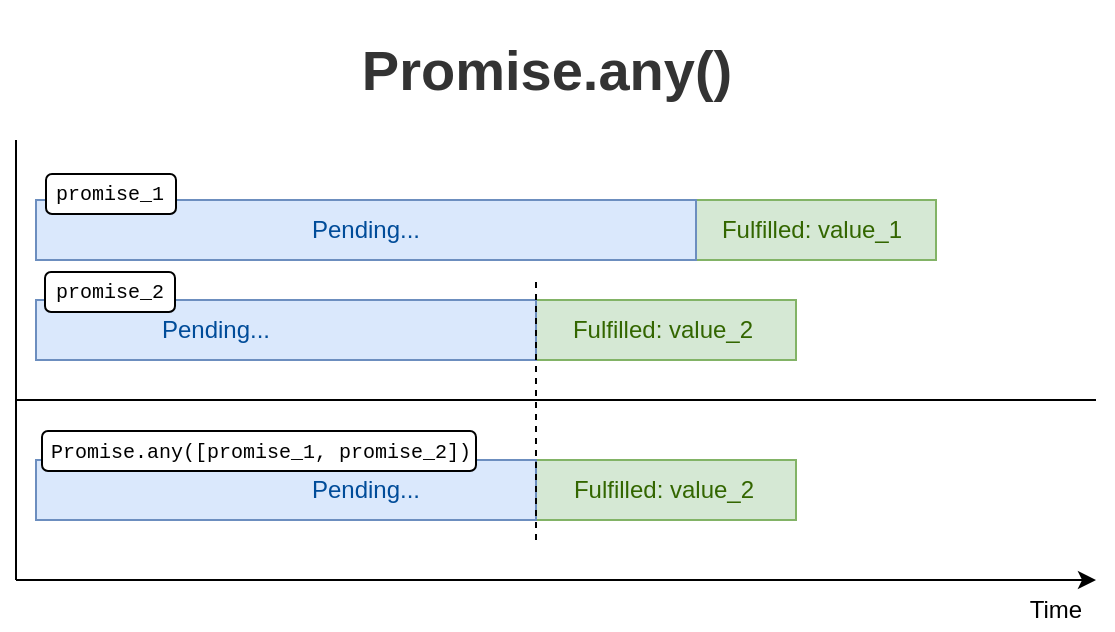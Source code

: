 <mxfile version="14.6.13" type="device" pages="3"><diagram id="idhxigilsuWetFB2cpPl" name="At least one promise fulfilled"><mxGraphModel dx="1102" dy="947" grid="1" gridSize="10" guides="1" tooltips="1" connect="1" arrows="1" fold="1" page="0" pageScale="1" pageWidth="827" pageHeight="1169" math="0" shadow="0"><root><mxCell id="0"/><mxCell id="1" parent="0"/><mxCell id="N8z0Ye5YrI288PrtkeDU-1" value="" style="rounded=0;whiteSpace=wrap;html=1;fillColor=#d5e8d4;strokeColor=#82b366;" parent="1" vertex="1"><mxGeometry x="70" y="370" width="450" height="30" as="geometry"/></mxCell><mxCell id="N8z0Ye5YrI288PrtkeDU-2" value="" style="rounded=0;whiteSpace=wrap;html=1;fillColor=#d5e8d4;strokeColor=#82b366;" parent="1" vertex="1"><mxGeometry x="70" y="420" width="380" height="30" as="geometry"/></mxCell><mxCell id="N8z0Ye5YrI288PrtkeDU-3" value="Promise.any()" style="text;strokeColor=none;fillColor=none;html=1;fontSize=28;fontStyle=1;verticalAlign=middle;align=center;fontColor=#333333;" parent="1" vertex="1"><mxGeometry x="210" y="270" width="230" height="70" as="geometry"/></mxCell><mxCell id="N8z0Ye5YrI288PrtkeDU-5" value="" style="endArrow=classic;html=1;" parent="1" edge="1"><mxGeometry width="50" height="50" relative="1" as="geometry"><mxPoint x="60" y="560" as="sourcePoint"/><mxPoint x="600" y="560" as="targetPoint"/></mxGeometry></mxCell><mxCell id="N8z0Ye5YrI288PrtkeDU-6" value="" style="endArrow=none;html=1;" parent="1" edge="1"><mxGeometry width="50" height="50" relative="1" as="geometry"><mxPoint x="60" y="560" as="sourcePoint"/><mxPoint x="60" y="340" as="targetPoint"/></mxGeometry></mxCell><mxCell id="N8z0Ye5YrI288PrtkeDU-7" value="Time" style="text;html=1;strokeColor=none;fillColor=none;align=center;verticalAlign=middle;whiteSpace=wrap;rounded=0;" parent="1" vertex="1"><mxGeometry x="560" y="565" width="40" height="20" as="geometry"/></mxCell><mxCell id="N8z0Ye5YrI288PrtkeDU-9" value="" style="endArrow=none;html=1;" parent="1" edge="1"><mxGeometry width="50" height="50" relative="1" as="geometry"><mxPoint x="60" y="470" as="sourcePoint"/><mxPoint x="600" y="470" as="targetPoint"/></mxGeometry></mxCell><mxCell id="N8z0Ye5YrI288PrtkeDU-12" value="" style="rounded=0;whiteSpace=wrap;html=1;fillColor=#dae8fc;strokeColor=#6c8ebf;" parent="1" vertex="1"><mxGeometry x="70" y="370" width="330" height="30" as="geometry"/></mxCell><mxCell id="N8z0Ye5YrI288PrtkeDU-13" value="Pending..." style="text;html=1;strokeColor=none;fillColor=none;align=center;verticalAlign=middle;whiteSpace=wrap;rounded=0;fontColor=#004C99;" parent="1" vertex="1"><mxGeometry x="195" y="375" width="80" height="20" as="geometry"/></mxCell><mxCell id="N8z0Ye5YrI288PrtkeDU-14" value="" style="rounded=0;whiteSpace=wrap;html=1;fillColor=#dae8fc;strokeColor=#6c8ebf;" parent="1" vertex="1"><mxGeometry x="70" y="420" width="250" height="30" as="geometry"/></mxCell><mxCell id="N8z0Ye5YrI288PrtkeDU-15" value="Pending..." style="text;html=1;strokeColor=none;fillColor=none;align=center;verticalAlign=middle;whiteSpace=wrap;rounded=0;fontColor=#004C99;" parent="1" vertex="1"><mxGeometry x="120" y="425" width="80" height="20" as="geometry"/></mxCell><mxCell id="N8z0Ye5YrI288PrtkeDU-16" value="Fulfilled: value_2" style="text;html=1;strokeColor=none;fillColor=none;align=center;verticalAlign=middle;whiteSpace=wrap;rounded=0;fontColor=#336600;" parent="1" vertex="1"><mxGeometry x="296" y="425" width="175" height="20" as="geometry"/></mxCell><mxCell id="N8z0Ye5YrI288PrtkeDU-17" value="Fulfilled: value_1" style="text;html=1;strokeColor=none;fillColor=none;align=center;verticalAlign=middle;whiteSpace=wrap;rounded=0;fontColor=#336600;" parent="1" vertex="1"><mxGeometry x="393" y="375" width="130" height="20" as="geometry"/></mxCell><mxCell id="N8z0Ye5YrI288PrtkeDU-18" value="" style="rounded=0;whiteSpace=wrap;html=1;fillColor=#d5e8d4;strokeColor=#82b366;" parent="1" vertex="1"><mxGeometry x="70" y="500" width="380" height="30" as="geometry"/></mxCell><mxCell id="N8z0Ye5YrI288PrtkeDU-19" value="" style="rounded=0;whiteSpace=wrap;html=1;fillColor=#dae8fc;strokeColor=#6c8ebf;" parent="1" vertex="1"><mxGeometry x="70" y="500" width="250" height="30" as="geometry"/></mxCell><mxCell id="N8z0Ye5YrI288PrtkeDU-20" value="Pending..." style="text;html=1;strokeColor=none;fillColor=none;align=center;verticalAlign=middle;whiteSpace=wrap;rounded=0;fontColor=#004C99;" parent="1" vertex="1"><mxGeometry x="195" y="505" width="80" height="20" as="geometry"/></mxCell><mxCell id="N8z0Ye5YrI288PrtkeDU-21" value="Fulfilled: value_2" style="text;html=1;strokeColor=none;fillColor=none;align=center;verticalAlign=middle;whiteSpace=wrap;rounded=0;fontColor=#336600;" parent="1" vertex="1"><mxGeometry x="303.5" y="505" width="160" height="20" as="geometry"/></mxCell><mxCell id="-S_mJhH61JFIsjPQwXrV-2" value="" style="rounded=1;whiteSpace=wrap;html=1;labelBackgroundColor=#ffffff;fontFamily=Courier New;fontSize=23;fontColor=#666666;align=left;" parent="1" vertex="1"><mxGeometry x="75" y="357" width="65" height="20" as="geometry"/></mxCell><mxCell id="N8z0Ye5YrI288PrtkeDU-10" value="promise_1" style="text;html=1;strokeColor=none;fillColor=none;align=center;verticalAlign=middle;whiteSpace=wrap;rounded=0;fontSize=10;fontFamily=Courier New;" parent="1" vertex="1"><mxGeometry x="81" y="357" width="52" height="20" as="geometry"/></mxCell><mxCell id="-S_mJhH61JFIsjPQwXrV-7" value="" style="rounded=1;whiteSpace=wrap;html=1;labelBackgroundColor=#ffffff;fontFamily=Courier New;fontSize=23;fontColor=#666666;align=left;" parent="1" vertex="1"><mxGeometry x="73" y="485.5" width="217" height="20" as="geometry"/></mxCell><mxCell id="-S_mJhH61JFIsjPQwXrV-8" value="Promise.any([promise_1, promise_2])" style="text;html=1;strokeColor=none;fillColor=none;align=center;verticalAlign=middle;whiteSpace=wrap;rounded=0;fontSize=10;fontFamily=Courier New;" parent="1" vertex="1"><mxGeometry x="75" y="485.5" width="215" height="20" as="geometry"/></mxCell><mxCell id="-S_mJhH61JFIsjPQwXrV-9" value="" style="rounded=1;whiteSpace=wrap;html=1;labelBackgroundColor=#ffffff;fontFamily=Courier New;fontSize=23;fontColor=#666666;align=left;" parent="1" vertex="1"><mxGeometry x="74.5" y="406" width="65" height="20" as="geometry"/></mxCell><mxCell id="-S_mJhH61JFIsjPQwXrV-10" value="promise_2" style="text;html=1;strokeColor=none;fillColor=none;align=center;verticalAlign=middle;whiteSpace=wrap;rounded=0;fontSize=10;fontFamily=Courier New;" parent="1" vertex="1"><mxGeometry x="80.5" y="406" width="52" height="20" as="geometry"/></mxCell><mxCell id="7-jWD6CF5Lc-jfGjgNCY-1" value="" style="endArrow=none;dashed=1;html=1;" parent="1" edge="1"><mxGeometry width="50" height="50" relative="1" as="geometry"><mxPoint x="320" y="540" as="sourcePoint"/><mxPoint x="320" y="410" as="targetPoint"/></mxGeometry></mxCell></root></mxGraphModel></diagram><diagram name="Rejected is ignored" id="TL_xoKHZocMhnvhmB61I"><mxGraphModel dx="256" dy="220" grid="1" gridSize="10" guides="1" tooltips="1" connect="1" arrows="1" fold="1" page="0" pageScale="1" pageWidth="827" pageHeight="1169" math="0" shadow="0"><root><mxCell id="uTj2WCTEY_MhmhMrPoqT-0"/><mxCell id="uTj2WCTEY_MhmhMrPoqT-1" parent="uTj2WCTEY_MhmhMrPoqT-0"/><mxCell id="uTj2WCTEY_MhmhMrPoqT-2" value="" style="rounded=0;whiteSpace=wrap;html=1;fillColor=#f8cecc;strokeColor=#b85450;" parent="uTj2WCTEY_MhmhMrPoqT-1" vertex="1"><mxGeometry x="70" y="370" width="380" height="30" as="geometry"/></mxCell><mxCell id="uTj2WCTEY_MhmhMrPoqT-3" value="" style="rounded=0;whiteSpace=wrap;html=1;fillColor=#d5e8d4;strokeColor=#82b366;" parent="uTj2WCTEY_MhmhMrPoqT-1" vertex="1"><mxGeometry x="70" y="420" width="450" height="30" as="geometry"/></mxCell><mxCell id="uTj2WCTEY_MhmhMrPoqT-4" value="Promise.any()" style="text;strokeColor=none;fillColor=none;html=1;fontSize=28;fontStyle=1;verticalAlign=middle;align=center;fontColor=#333333;" parent="uTj2WCTEY_MhmhMrPoqT-1" vertex="1"><mxGeometry x="210" y="270" width="230" height="70" as="geometry"/></mxCell><mxCell id="uTj2WCTEY_MhmhMrPoqT-5" value="" style="endArrow=classic;html=1;" parent="uTj2WCTEY_MhmhMrPoqT-1" edge="1"><mxGeometry width="50" height="50" relative="1" as="geometry"><mxPoint x="60" y="560" as="sourcePoint"/><mxPoint x="600" y="560" as="targetPoint"/></mxGeometry></mxCell><mxCell id="uTj2WCTEY_MhmhMrPoqT-6" value="" style="endArrow=none;html=1;" parent="uTj2WCTEY_MhmhMrPoqT-1" edge="1"><mxGeometry width="50" height="50" relative="1" as="geometry"><mxPoint x="60" y="560" as="sourcePoint"/><mxPoint x="60" y="340" as="targetPoint"/></mxGeometry></mxCell><mxCell id="uTj2WCTEY_MhmhMrPoqT-7" value="Time" style="text;html=1;strokeColor=none;fillColor=none;align=center;verticalAlign=middle;whiteSpace=wrap;rounded=0;" parent="uTj2WCTEY_MhmhMrPoqT-1" vertex="1"><mxGeometry x="560" y="565" width="40" height="20" as="geometry"/></mxCell><mxCell id="uTj2WCTEY_MhmhMrPoqT-8" value="" style="endArrow=none;html=1;" parent="uTj2WCTEY_MhmhMrPoqT-1" edge="1"><mxGeometry width="50" height="50" relative="1" as="geometry"><mxPoint x="60" y="470" as="sourcePoint"/><mxPoint x="600" y="470" as="targetPoint"/></mxGeometry></mxCell><mxCell id="uTj2WCTEY_MhmhMrPoqT-9" value="" style="rounded=0;whiteSpace=wrap;html=1;fillColor=#dae8fc;strokeColor=#6c8ebf;" parent="uTj2WCTEY_MhmhMrPoqT-1" vertex="1"><mxGeometry x="70" y="370" width="260" height="30" as="geometry"/></mxCell><mxCell id="uTj2WCTEY_MhmhMrPoqT-10" value="Pending..." style="text;html=1;strokeColor=none;fillColor=none;align=center;verticalAlign=middle;whiteSpace=wrap;rounded=0;fontColor=#004C99;" parent="uTj2WCTEY_MhmhMrPoqT-1" vertex="1"><mxGeometry x="195" y="375" width="80" height="20" as="geometry"/></mxCell><mxCell id="uTj2WCTEY_MhmhMrPoqT-11" value="" style="rounded=0;whiteSpace=wrap;html=1;fillColor=#dae8fc;strokeColor=#6c8ebf;" parent="uTj2WCTEY_MhmhMrPoqT-1" vertex="1"><mxGeometry x="70" y="420" width="330" height="30" as="geometry"/></mxCell><mxCell id="uTj2WCTEY_MhmhMrPoqT-12" value="Pending..." style="text;html=1;strokeColor=none;fillColor=none;align=center;verticalAlign=middle;whiteSpace=wrap;rounded=0;fontColor=#004C99;" parent="uTj2WCTEY_MhmhMrPoqT-1" vertex="1"><mxGeometry x="120" y="425" width="80" height="20" as="geometry"/></mxCell><mxCell id="uTj2WCTEY_MhmhMrPoqT-13" value="Fulfilled: value_2" style="text;html=1;strokeColor=none;fillColor=none;align=center;verticalAlign=middle;whiteSpace=wrap;rounded=0;fontColor=#336600;" parent="uTj2WCTEY_MhmhMrPoqT-1" vertex="1"><mxGeometry x="370.5" y="425" width="175" height="20" as="geometry"/></mxCell><mxCell id="uTj2WCTEY_MhmhMrPoqT-14" value="Rejected: reason_1" style="text;html=1;strokeColor=none;fillColor=none;align=center;verticalAlign=middle;whiteSpace=wrap;rounded=0;fontColor=#990000;" parent="uTj2WCTEY_MhmhMrPoqT-1" vertex="1"><mxGeometry x="326" y="374" width="130" height="20" as="geometry"/></mxCell><mxCell id="uTj2WCTEY_MhmhMrPoqT-15" value="" style="rounded=0;whiteSpace=wrap;html=1;fillColor=#d5e8d4;strokeColor=#82b366;" parent="uTj2WCTEY_MhmhMrPoqT-1" vertex="1"><mxGeometry x="70" y="500" width="450" height="30" as="geometry"/></mxCell><mxCell id="uTj2WCTEY_MhmhMrPoqT-16" value="" style="rounded=0;whiteSpace=wrap;html=1;fillColor=#dae8fc;strokeColor=#6c8ebf;" parent="uTj2WCTEY_MhmhMrPoqT-1" vertex="1"><mxGeometry x="70" y="500" width="330" height="30" as="geometry"/></mxCell><mxCell id="uTj2WCTEY_MhmhMrPoqT-17" value="Pending..." style="text;html=1;strokeColor=none;fillColor=none;align=center;verticalAlign=middle;whiteSpace=wrap;rounded=0;fontColor=#004C99;" parent="uTj2WCTEY_MhmhMrPoqT-1" vertex="1"><mxGeometry x="195" y="505" width="80" height="20" as="geometry"/></mxCell><mxCell id="uTj2WCTEY_MhmhMrPoqT-18" value="Fulfilled: value_2" style="text;html=1;strokeColor=none;fillColor=none;align=center;verticalAlign=middle;whiteSpace=wrap;rounded=0;fontColor=#336600;" parent="uTj2WCTEY_MhmhMrPoqT-1" vertex="1"><mxGeometry x="378" y="504.5" width="160" height="20" as="geometry"/></mxCell><mxCell id="uTj2WCTEY_MhmhMrPoqT-19" value="" style="rounded=1;whiteSpace=wrap;html=1;labelBackgroundColor=#ffffff;fontFamily=Courier New;fontSize=23;fontColor=#666666;align=left;" parent="uTj2WCTEY_MhmhMrPoqT-1" vertex="1"><mxGeometry x="75" y="357" width="65" height="20" as="geometry"/></mxCell><mxCell id="uTj2WCTEY_MhmhMrPoqT-20" value="promise_1" style="text;html=1;strokeColor=none;fillColor=none;align=center;verticalAlign=middle;whiteSpace=wrap;rounded=0;fontSize=10;fontFamily=Courier New;" parent="uTj2WCTEY_MhmhMrPoqT-1" vertex="1"><mxGeometry x="81" y="357" width="52" height="20" as="geometry"/></mxCell><mxCell id="uTj2WCTEY_MhmhMrPoqT-21" value="" style="rounded=1;whiteSpace=wrap;html=1;labelBackgroundColor=#ffffff;fontFamily=Courier New;fontSize=23;fontColor=#666666;align=left;" parent="uTj2WCTEY_MhmhMrPoqT-1" vertex="1"><mxGeometry x="73" y="485.5" width="217" height="20" as="geometry"/></mxCell><mxCell id="uTj2WCTEY_MhmhMrPoqT-22" value="Promise.any([promise_1, promise_2])" style="text;html=1;strokeColor=none;fillColor=none;align=center;verticalAlign=middle;whiteSpace=wrap;rounded=0;fontSize=10;fontFamily=Courier New;" parent="uTj2WCTEY_MhmhMrPoqT-1" vertex="1"><mxGeometry x="75" y="485.5" width="215" height="20" as="geometry"/></mxCell><mxCell id="uTj2WCTEY_MhmhMrPoqT-23" value="" style="rounded=1;whiteSpace=wrap;html=1;labelBackgroundColor=#ffffff;fontFamily=Courier New;fontSize=23;fontColor=#666666;align=left;" parent="uTj2WCTEY_MhmhMrPoqT-1" vertex="1"><mxGeometry x="74.5" y="406" width="65" height="20" as="geometry"/></mxCell><mxCell id="uTj2WCTEY_MhmhMrPoqT-24" value="promise_2" style="text;html=1;strokeColor=none;fillColor=none;align=center;verticalAlign=middle;whiteSpace=wrap;rounded=0;fontSize=10;fontFamily=Courier New;" parent="uTj2WCTEY_MhmhMrPoqT-1" vertex="1"><mxGeometry x="80.5" y="406" width="52" height="20" as="geometry"/></mxCell><mxCell id="uTj2WCTEY_MhmhMrPoqT-25" value="" style="endArrow=none;dashed=1;html=1;" parent="uTj2WCTEY_MhmhMrPoqT-1" edge="1"><mxGeometry width="50" height="50" relative="1" as="geometry"><mxPoint x="400" y="540" as="sourcePoint"/><mxPoint x="400" y="410" as="targetPoint"/></mxGeometry></mxCell></root></mxGraphModel></diagram><diagram name="All promises rejected" id="05dCHv4usbjD3H7Q2Go7"><mxGraphModel dx="1102" dy="947" grid="1" gridSize="10" guides="1" tooltips="1" connect="1" arrows="1" fold="1" page="0" pageScale="1" pageWidth="827" pageHeight="1169" math="0" shadow="0"><root><mxCell id="Uot6-I3UawnojIUIg4Ep-0"/><mxCell id="Uot6-I3UawnojIUIg4Ep-1" parent="Uot6-I3UawnojIUIg4Ep-0"/><mxCell id="Uot6-I3UawnojIUIg4Ep-2" value="" style="rounded=0;whiteSpace=wrap;html=1;fillColor=#f8cecc;strokeColor=#b85450;" parent="Uot6-I3UawnojIUIg4Ep-1" vertex="1"><mxGeometry x="70" y="370" width="450" height="30" as="geometry"/></mxCell><mxCell id="Uot6-I3UawnojIUIg4Ep-3" value="" style="rounded=0;whiteSpace=wrap;html=1;fillColor=#f8cecc;strokeColor=#b85450;" parent="Uot6-I3UawnojIUIg4Ep-1" vertex="1"><mxGeometry x="70" y="420" width="390" height="30" as="geometry"/></mxCell><mxCell id="Uot6-I3UawnojIUIg4Ep-4" value="Promise.any()" style="text;strokeColor=none;fillColor=none;html=1;fontSize=28;fontStyle=1;verticalAlign=middle;align=center;fontColor=#333333;" parent="Uot6-I3UawnojIUIg4Ep-1" vertex="1"><mxGeometry x="220" y="280" width="230" height="70" as="geometry"/></mxCell><mxCell id="Uot6-I3UawnojIUIg4Ep-5" value="" style="endArrow=classic;html=1;" parent="Uot6-I3UawnojIUIg4Ep-1" edge="1"><mxGeometry width="50" height="50" relative="1" as="geometry"><mxPoint x="60" y="560" as="sourcePoint"/><mxPoint x="600" y="560" as="targetPoint"/></mxGeometry></mxCell><mxCell id="Uot6-I3UawnojIUIg4Ep-6" value="" style="endArrow=none;html=1;" parent="Uot6-I3UawnojIUIg4Ep-1" edge="1"><mxGeometry width="50" height="50" relative="1" as="geometry"><mxPoint x="60" y="560" as="sourcePoint"/><mxPoint x="60" y="340" as="targetPoint"/></mxGeometry></mxCell><mxCell id="Uot6-I3UawnojIUIg4Ep-7" value="Time" style="text;html=1;strokeColor=none;fillColor=none;align=center;verticalAlign=middle;whiteSpace=wrap;rounded=0;" parent="Uot6-I3UawnojIUIg4Ep-1" vertex="1"><mxGeometry x="560" y="565" width="40" height="20" as="geometry"/></mxCell><mxCell id="Uot6-I3UawnojIUIg4Ep-8" value="" style="endArrow=none;html=1;" parent="Uot6-I3UawnojIUIg4Ep-1" edge="1"><mxGeometry width="50" height="50" relative="1" as="geometry"><mxPoint x="60" y="470" as="sourcePoint"/><mxPoint x="600" y="470" as="targetPoint"/></mxGeometry></mxCell><mxCell id="Uot6-I3UawnojIUIg4Ep-9" value="" style="rounded=0;whiteSpace=wrap;html=1;fillColor=#dae8fc;strokeColor=#6c8ebf;" parent="Uot6-I3UawnojIUIg4Ep-1" vertex="1"><mxGeometry x="70" y="370" width="330" height="30" as="geometry"/></mxCell><mxCell id="Uot6-I3UawnojIUIg4Ep-10" value="Pending..." style="text;html=1;strokeColor=none;fillColor=none;align=center;verticalAlign=middle;whiteSpace=wrap;rounded=0;fontColor=#004C99;" parent="Uot6-I3UawnojIUIg4Ep-1" vertex="1"><mxGeometry x="195" y="375" width="80" height="20" as="geometry"/></mxCell><mxCell id="Uot6-I3UawnojIUIg4Ep-11" value="" style="rounded=0;whiteSpace=wrap;html=1;fillColor=#dae8fc;strokeColor=#6c8ebf;" parent="Uot6-I3UawnojIUIg4Ep-1" vertex="1"><mxGeometry x="70" y="420" width="260" height="30" as="geometry"/></mxCell><mxCell id="Uot6-I3UawnojIUIg4Ep-12" value="Pending..." style="text;html=1;strokeColor=none;fillColor=none;align=center;verticalAlign=middle;whiteSpace=wrap;rounded=0;fontColor=#004C99;" parent="Uot6-I3UawnojIUIg4Ep-1" vertex="1"><mxGeometry x="120" y="425" width="80" height="20" as="geometry"/></mxCell><mxCell id="Uot6-I3UawnojIUIg4Ep-13" value="Rejected: reason_2" style="text;html=1;strokeColor=none;fillColor=none;align=center;verticalAlign=middle;whiteSpace=wrap;rounded=0;fontColor=#990000;" parent="Uot6-I3UawnojIUIg4Ep-1" vertex="1"><mxGeometry x="330" y="425" width="130" height="20" as="geometry"/></mxCell><mxCell id="Uot6-I3UawnojIUIg4Ep-14" value="Rejected: reason_1" style="text;html=1;strokeColor=none;fillColor=none;align=center;verticalAlign=middle;whiteSpace=wrap;rounded=0;fontColor=#990000;" parent="Uot6-I3UawnojIUIg4Ep-1" vertex="1"><mxGeometry x="394" y="374" width="130" height="20" as="geometry"/></mxCell><mxCell id="Uot6-I3UawnojIUIg4Ep-15" value="" style="rounded=0;whiteSpace=wrap;html=1;fillColor=#f8cecc;strokeColor=#b85450;" parent="Uot6-I3UawnojIUIg4Ep-1" vertex="1"><mxGeometry x="70" y="500" width="480" height="30" as="geometry"/></mxCell><mxCell id="Uot6-I3UawnojIUIg4Ep-16" value="" style="rounded=0;whiteSpace=wrap;html=1;fillColor=#dae8fc;strokeColor=#6c8ebf;" parent="Uot6-I3UawnojIUIg4Ep-1" vertex="1"><mxGeometry x="70" y="500" width="330" height="30" as="geometry"/></mxCell><mxCell id="Uot6-I3UawnojIUIg4Ep-17" value="Pending..." style="text;html=1;strokeColor=none;fillColor=none;align=center;verticalAlign=middle;whiteSpace=wrap;rounded=0;fontColor=#004C99;" parent="Uot6-I3UawnojIUIg4Ep-1" vertex="1"><mxGeometry x="120" y="505.5" width="80" height="20" as="geometry"/></mxCell><mxCell id="Uot6-I3UawnojIUIg4Ep-19" value="" style="endArrow=none;dashed=1;html=1;fontSize=16;fontColor=#336600;" parent="Uot6-I3UawnojIUIg4Ep-1" edge="1"><mxGeometry width="50" height="50" relative="1" as="geometry"><mxPoint x="330" y="490" as="sourcePoint"/><mxPoint x="330" y="410" as="targetPoint"/></mxGeometry></mxCell><mxCell id="Uot6-I3UawnojIUIg4Ep-20" value="" style="rounded=1;whiteSpace=wrap;html=1;labelBackgroundColor=#ffffff;fontFamily=Courier New;fontSize=23;fontColor=#666666;align=left;" parent="Uot6-I3UawnojIUIg4Ep-1" vertex="1"><mxGeometry x="75" y="357" width="65" height="20" as="geometry"/></mxCell><mxCell id="Uot6-I3UawnojIUIg4Ep-21" value="promise_1" style="text;html=1;strokeColor=none;fillColor=none;align=center;verticalAlign=middle;whiteSpace=wrap;rounded=0;fontSize=10;fontFamily=Courier New;" parent="Uot6-I3UawnojIUIg4Ep-1" vertex="1"><mxGeometry x="81" y="357" width="52" height="20" as="geometry"/></mxCell><mxCell id="Uot6-I3UawnojIUIg4Ep-22" value="" style="rounded=1;whiteSpace=wrap;html=1;labelBackgroundColor=#ffffff;fontFamily=Courier New;fontSize=23;fontColor=#666666;align=left;" parent="Uot6-I3UawnojIUIg4Ep-1" vertex="1"><mxGeometry x="73" y="485.5" width="217" height="20" as="geometry"/></mxCell><mxCell id="Uot6-I3UawnojIUIg4Ep-23" value="Promise.any([promise_1, promise_2])" style="text;html=1;strokeColor=none;fillColor=none;align=center;verticalAlign=middle;whiteSpace=wrap;rounded=0;fontSize=10;fontFamily=Courier New;" parent="Uot6-I3UawnojIUIg4Ep-1" vertex="1"><mxGeometry x="72" y="485.5" width="219" height="20" as="geometry"/></mxCell><mxCell id="Uot6-I3UawnojIUIg4Ep-24" value="" style="rounded=1;whiteSpace=wrap;html=1;labelBackgroundColor=#ffffff;fontFamily=Courier New;fontSize=23;fontColor=#666666;align=left;" parent="Uot6-I3UawnojIUIg4Ep-1" vertex="1"><mxGeometry x="74.5" y="406" width="65" height="20" as="geometry"/></mxCell><mxCell id="Uot6-I3UawnojIUIg4Ep-25" value="promise_2" style="text;html=1;strokeColor=none;fillColor=none;align=center;verticalAlign=middle;whiteSpace=wrap;rounded=0;fontSize=10;fontFamily=Courier New;" parent="Uot6-I3UawnojIUIg4Ep-1" vertex="1"><mxGeometry x="80.5" y="406" width="52" height="20" as="geometry"/></mxCell><mxCell id="Uot6-I3UawnojIUIg4Ep-27" value="Rejected: AggregateError ([reason_1, reason2])" style="text;html=1;strokeColor=none;fillColor=none;align=center;verticalAlign=middle;whiteSpace=wrap;rounded=0;fontColor=#990000;fontSize=11;" parent="Uot6-I3UawnojIUIg4Ep-1" vertex="1"><mxGeometry x="394" y="504" width="166" height="20" as="geometry"/></mxCell><mxCell id="1OWFY98ij8zgWpL5QM-b-0" value="" style="endArrow=none;dashed=1;html=1;fontSize=16;fontColor=#336600;" parent="Uot6-I3UawnojIUIg4Ep-1" edge="1"><mxGeometry width="50" height="50" relative="1" as="geometry"><mxPoint x="400" y="540" as="sourcePoint"/><mxPoint x="400" y="360" as="targetPoint"/></mxGeometry></mxCell><mxCell id="1OWFY98ij8zgWpL5QM-b-1" value="" style="endArrow=none;dashed=1;html=1;fontSize=16;fontColor=#336600;" parent="Uot6-I3UawnojIUIg4Ep-1" edge="1"><mxGeometry width="50" height="50" relative="1" as="geometry"><mxPoint x="400" y="490" as="sourcePoint"/><mxPoint x="330" y="490" as="targetPoint"/></mxGeometry></mxCell></root></mxGraphModel></diagram></mxfile>